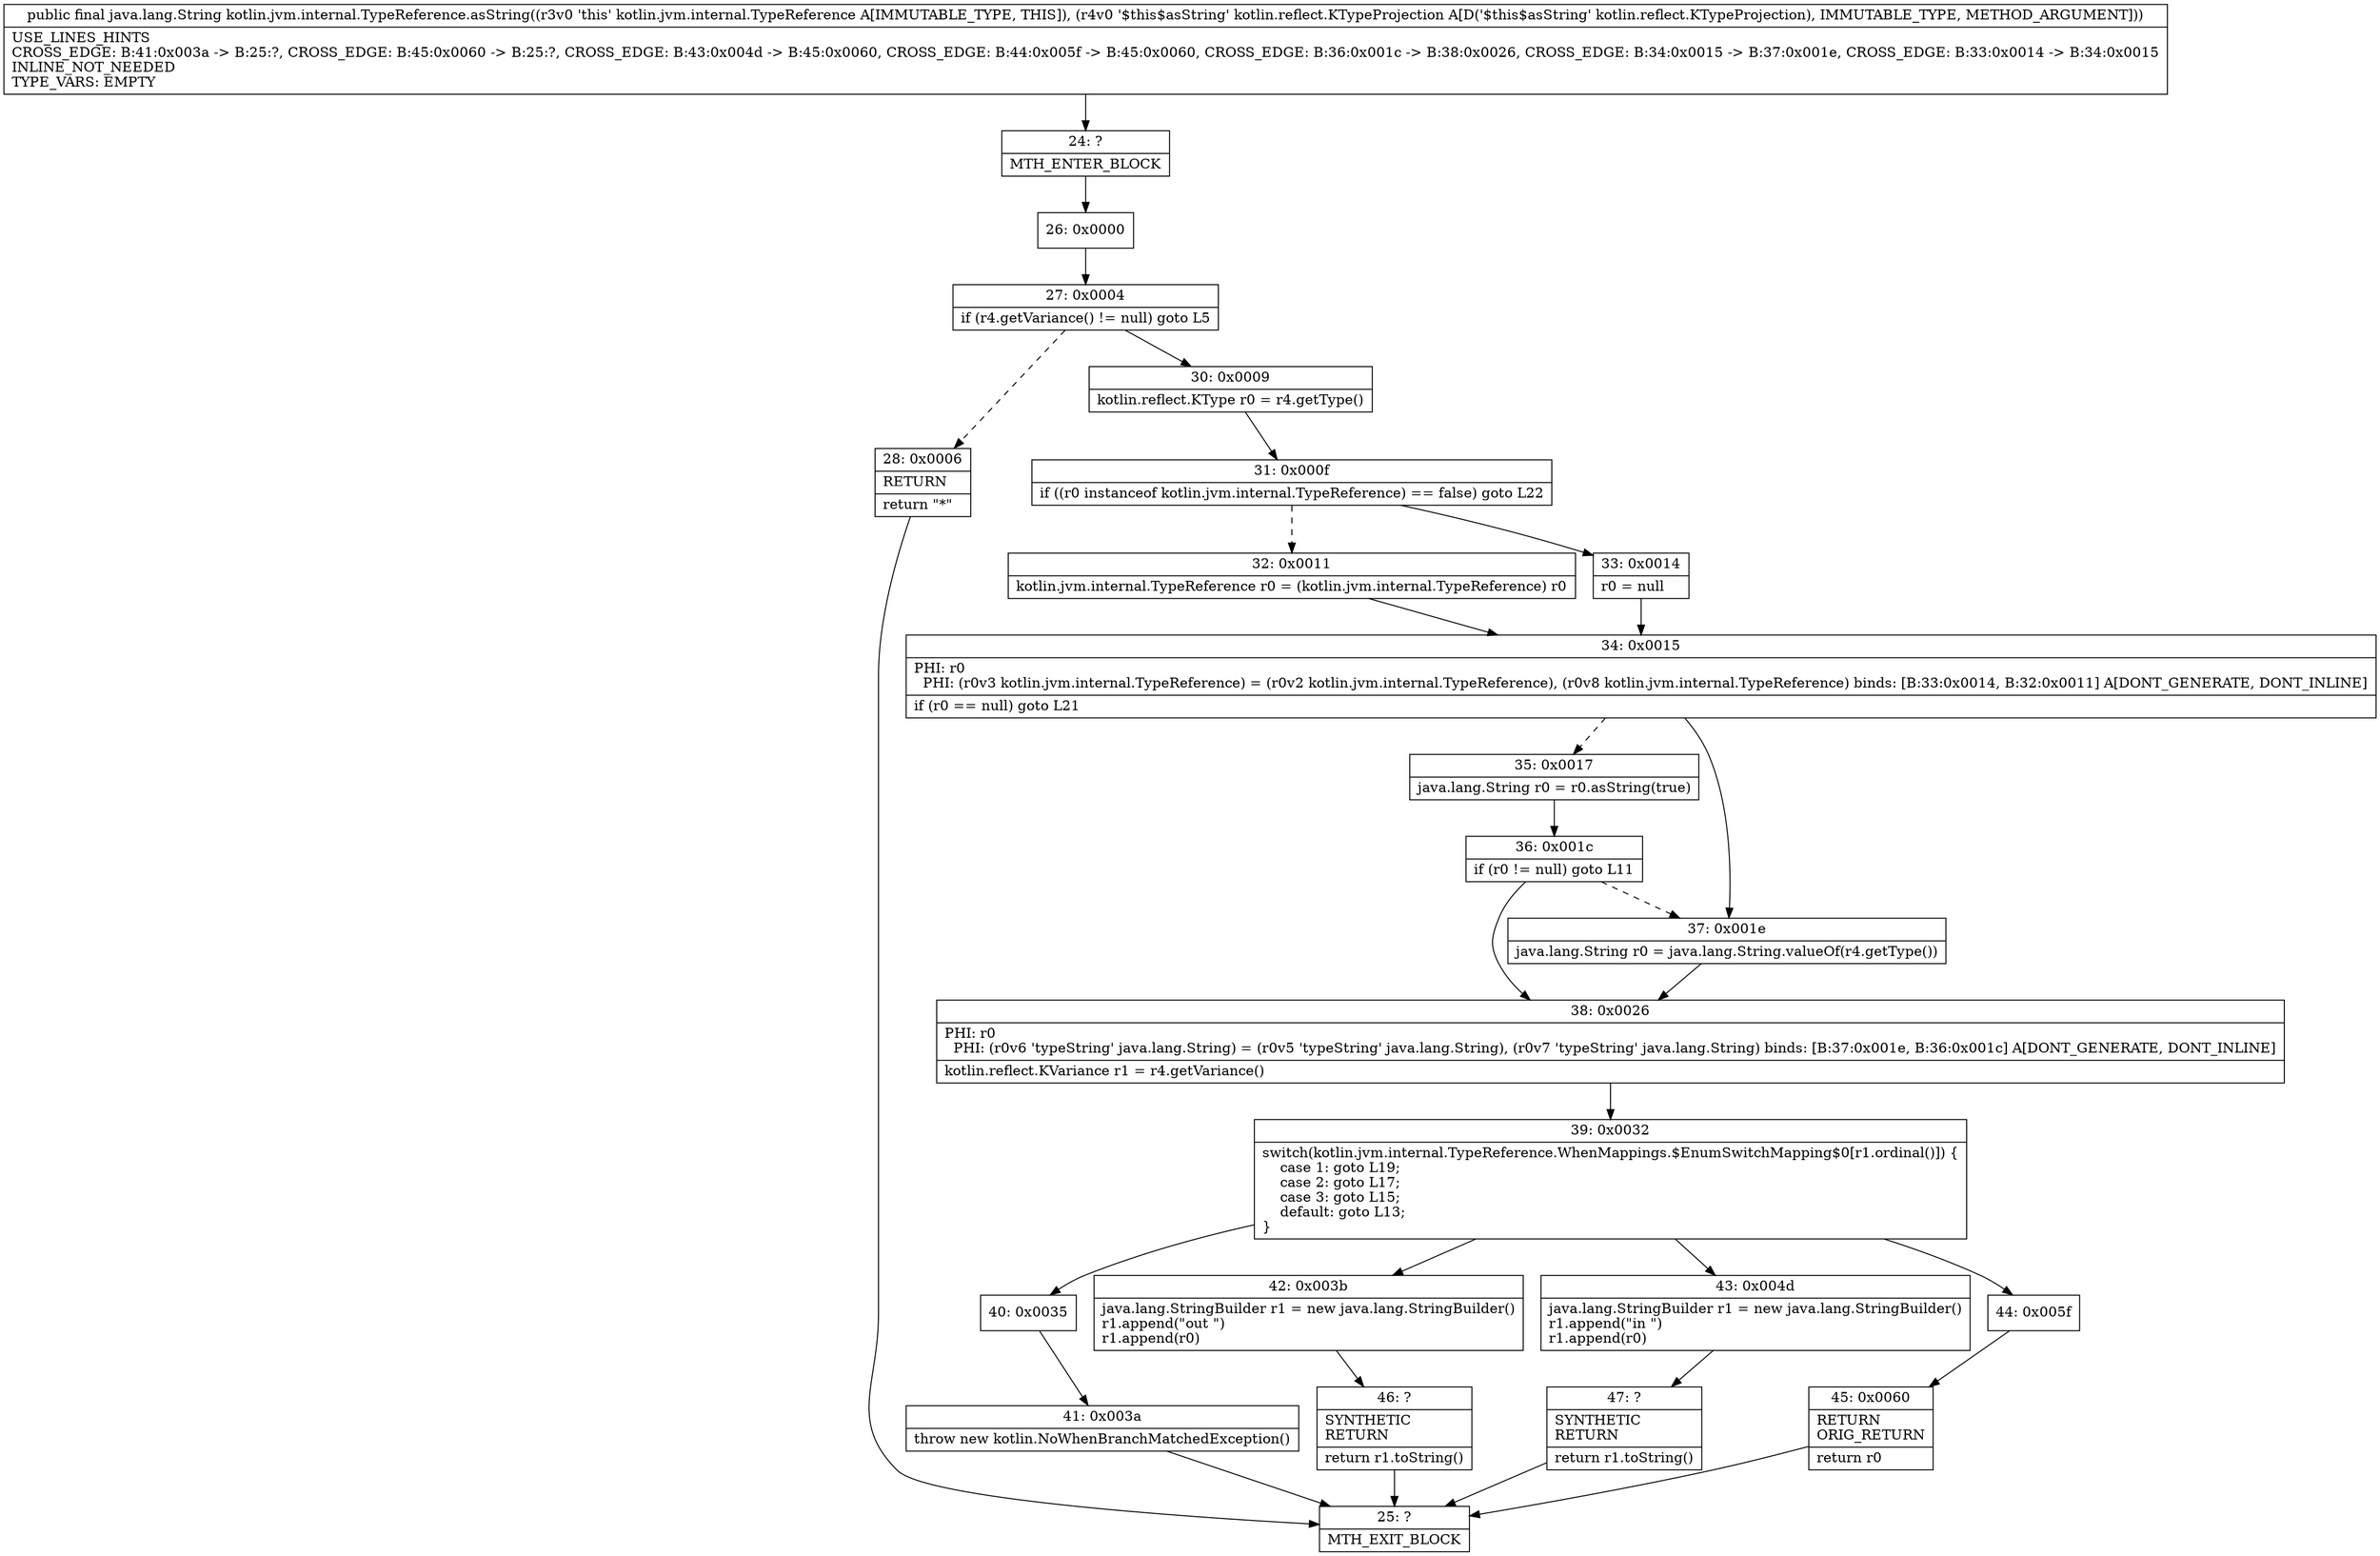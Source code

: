 digraph "CFG forkotlin.jvm.internal.TypeReference.asString(Lkotlin\/reflect\/KTypeProjection;)Ljava\/lang\/String;" {
Node_24 [shape=record,label="{24\:\ ?|MTH_ENTER_BLOCK\l}"];
Node_26 [shape=record,label="{26\:\ 0x0000}"];
Node_27 [shape=record,label="{27\:\ 0x0004|if (r4.getVariance() != null) goto L5\l}"];
Node_28 [shape=record,label="{28\:\ 0x0006|RETURN\l|return \"*\"\l}"];
Node_25 [shape=record,label="{25\:\ ?|MTH_EXIT_BLOCK\l}"];
Node_30 [shape=record,label="{30\:\ 0x0009|kotlin.reflect.KType r0 = r4.getType()\l}"];
Node_31 [shape=record,label="{31\:\ 0x000f|if ((r0 instanceof kotlin.jvm.internal.TypeReference) == false) goto L22\l}"];
Node_32 [shape=record,label="{32\:\ 0x0011|kotlin.jvm.internal.TypeReference r0 = (kotlin.jvm.internal.TypeReference) r0\l}"];
Node_34 [shape=record,label="{34\:\ 0x0015|PHI: r0 \l  PHI: (r0v3 kotlin.jvm.internal.TypeReference) = (r0v2 kotlin.jvm.internal.TypeReference), (r0v8 kotlin.jvm.internal.TypeReference) binds: [B:33:0x0014, B:32:0x0011] A[DONT_GENERATE, DONT_INLINE]\l|if (r0 == null) goto L21\l}"];
Node_35 [shape=record,label="{35\:\ 0x0017|java.lang.String r0 = r0.asString(true)\l}"];
Node_36 [shape=record,label="{36\:\ 0x001c|if (r0 != null) goto L11\l}"];
Node_38 [shape=record,label="{38\:\ 0x0026|PHI: r0 \l  PHI: (r0v6 'typeString' java.lang.String) = (r0v5 'typeString' java.lang.String), (r0v7 'typeString' java.lang.String) binds: [B:37:0x001e, B:36:0x001c] A[DONT_GENERATE, DONT_INLINE]\l|kotlin.reflect.KVariance r1 = r4.getVariance()\l}"];
Node_39 [shape=record,label="{39\:\ 0x0032|switch(kotlin.jvm.internal.TypeReference.WhenMappings.$EnumSwitchMapping$0[r1.ordinal()]) \{\l    case 1: goto L19;\l    case 2: goto L17;\l    case 3: goto L15;\l    default: goto L13;\l\}\l}"];
Node_40 [shape=record,label="{40\:\ 0x0035}"];
Node_41 [shape=record,label="{41\:\ 0x003a|throw new kotlin.NoWhenBranchMatchedException()\l}"];
Node_42 [shape=record,label="{42\:\ 0x003b|java.lang.StringBuilder r1 = new java.lang.StringBuilder()\lr1.append(\"out \")\lr1.append(r0)\l}"];
Node_46 [shape=record,label="{46\:\ ?|SYNTHETIC\lRETURN\l|return r1.toString()\l}"];
Node_43 [shape=record,label="{43\:\ 0x004d|java.lang.StringBuilder r1 = new java.lang.StringBuilder()\lr1.append(\"in \")\lr1.append(r0)\l}"];
Node_47 [shape=record,label="{47\:\ ?|SYNTHETIC\lRETURN\l|return r1.toString()\l}"];
Node_44 [shape=record,label="{44\:\ 0x005f}"];
Node_45 [shape=record,label="{45\:\ 0x0060|RETURN\lORIG_RETURN\l|return r0\l}"];
Node_37 [shape=record,label="{37\:\ 0x001e|java.lang.String r0 = java.lang.String.valueOf(r4.getType())\l}"];
Node_33 [shape=record,label="{33\:\ 0x0014|r0 = null\l}"];
MethodNode[shape=record,label="{public final java.lang.String kotlin.jvm.internal.TypeReference.asString((r3v0 'this' kotlin.jvm.internal.TypeReference A[IMMUTABLE_TYPE, THIS]), (r4v0 '$this$asString' kotlin.reflect.KTypeProjection A[D('$this$asString' kotlin.reflect.KTypeProjection), IMMUTABLE_TYPE, METHOD_ARGUMENT]))  | USE_LINES_HINTS\lCROSS_EDGE: B:41:0x003a \-\> B:25:?, CROSS_EDGE: B:45:0x0060 \-\> B:25:?, CROSS_EDGE: B:43:0x004d \-\> B:45:0x0060, CROSS_EDGE: B:44:0x005f \-\> B:45:0x0060, CROSS_EDGE: B:36:0x001c \-\> B:38:0x0026, CROSS_EDGE: B:34:0x0015 \-\> B:37:0x001e, CROSS_EDGE: B:33:0x0014 \-\> B:34:0x0015\lINLINE_NOT_NEEDED\lTYPE_VARS: EMPTY\l}"];
MethodNode -> Node_24;Node_24 -> Node_26;
Node_26 -> Node_27;
Node_27 -> Node_28[style=dashed];
Node_27 -> Node_30;
Node_28 -> Node_25;
Node_30 -> Node_31;
Node_31 -> Node_32[style=dashed];
Node_31 -> Node_33;
Node_32 -> Node_34;
Node_34 -> Node_35[style=dashed];
Node_34 -> Node_37;
Node_35 -> Node_36;
Node_36 -> Node_37[style=dashed];
Node_36 -> Node_38;
Node_38 -> Node_39;
Node_39 -> Node_40;
Node_39 -> Node_42;
Node_39 -> Node_43;
Node_39 -> Node_44;
Node_40 -> Node_41;
Node_41 -> Node_25;
Node_42 -> Node_46;
Node_46 -> Node_25;
Node_43 -> Node_47;
Node_47 -> Node_25;
Node_44 -> Node_45;
Node_45 -> Node_25;
Node_37 -> Node_38;
Node_33 -> Node_34;
}


